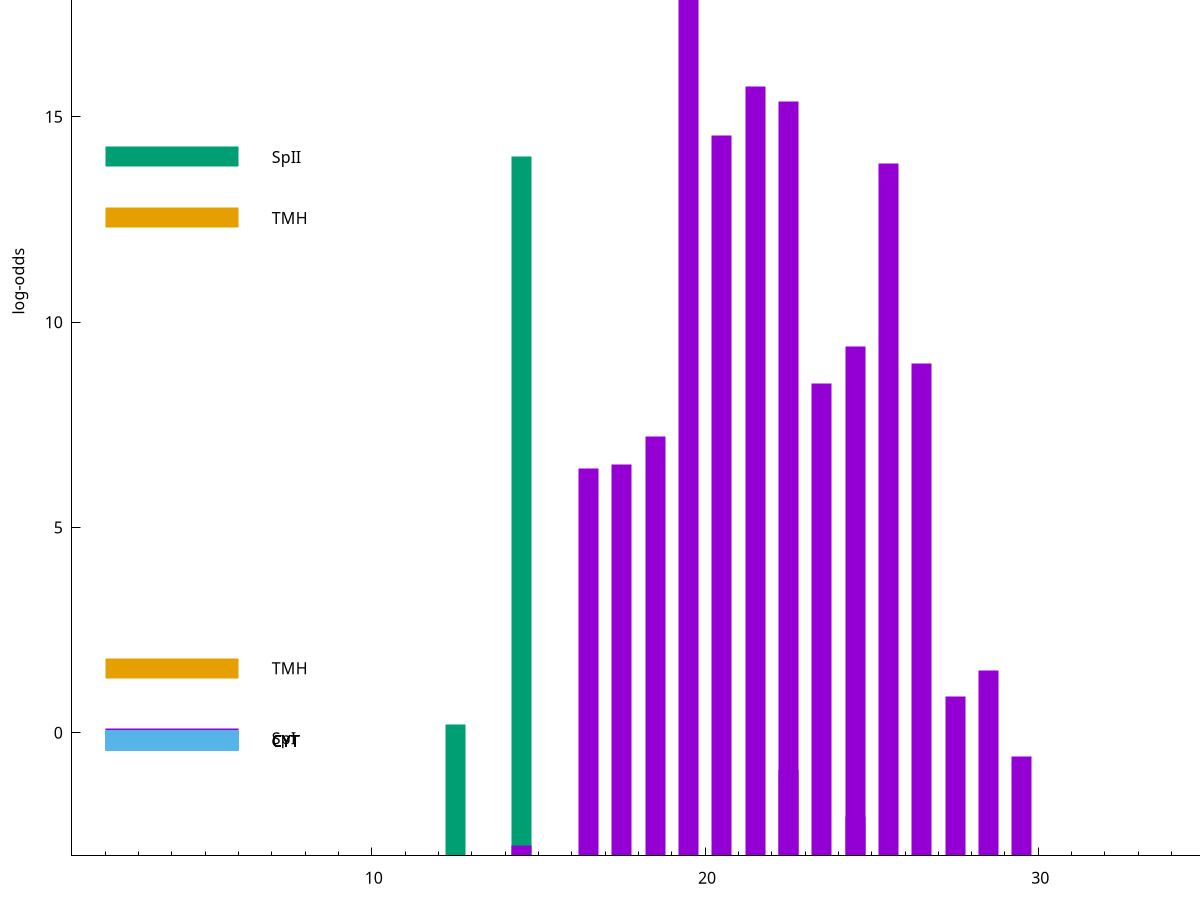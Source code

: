 set title "LipoP predictions for SRR5666568.gff"
set size 2., 1.4
set xrange [1:70] 
set mxtics 10
set yrange [-3:25]
set y2range [0:28]
set ylabel "log-odds"
set term postscript eps color solid "Helvetica" 30
set output "SRR5666568.gff93.eps"
set arrow from 2,23.5445 to 6,23.5445 nohead lt 1 lw 20
set label "SpI" at 7,23.5445
set arrow from 2,14.0232 to 6,14.0232 nohead lt 2 lw 20
set label "SpII" at 7,14.0232
set arrow from 2,12.5382 to 6,12.5382 nohead lt 4 lw 20
set label "TMH" at 7,12.5382
set arrow from 2,1.5734 to 6,1.5734 nohead lt 4 lw 20
set label "TMH" at 7,1.5734
set arrow from 2,-0.13259 to 6,-0.13259 nohead lt 1 lw 20
set label "SpI" at 7,-0.13259
set arrow from 2,-0.200913 to 6,-0.200913 nohead lt 3 lw 20
set label "CYT" at 7,-0.200913
set arrow from 2,-0.200913 to 6,-0.200913 nohead lt 3 lw 20
set label "CYT" at 7,-0.200913
set arrow from 2,-0.200913 to 6,-0.200913 nohead lt 3 lw 20
set label "CYT" at 7,-0.200913
set arrow from 2,-0.200913 to 6,-0.200913 nohead lt 3 lw 20
set label "CYT" at 7,-0.200913
set arrow from 2,-0.200913 to 6,-0.200913 nohead lt 3 lw 20
set label "CYT" at 7,-0.200913
set arrow from 2,23.5445 to 6,23.5445 nohead lt 1 lw 20
set label "SpI" at 7,23.5445
# NOTE: The scores below are the log-odds scores with the threshold
# NOTE: subtracted (a hack to make gnuplot make the histogram all
# NOTE: look nice).
plot "-" axes x1y2 title "" with impulses lt 2 lw 20, "-" axes x1y2 title "" with impulses lt 1 lw 20
14.500000 17.023100
12.500000 3.198182
e
19.500000 26.528100
21.500000 18.744800
22.500000 18.382300
20.500000 17.551900
25.500000 16.871400
24.500000 12.419230
26.500000 11.990070
23.500000 11.511960
18.500000 10.218990
17.500000 9.543460
16.500000 9.431420
28.500000 4.507760
27.500000 3.888543
29.500000 2.427467
22.500000 2.102161
24.500000 0.967730
14.500000 0.260900
e
exit
